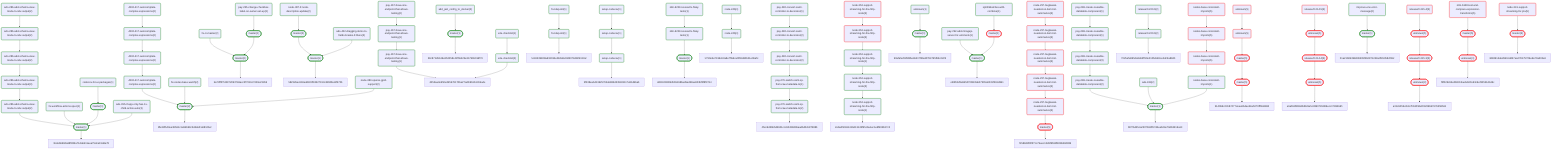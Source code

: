 flowchart TD
 3aae4a571a551b208d19c4858311d42dd62e8728("release/0.214.5(5)")
 style 3aae4a571a551b208d19c4858311d42dd62e8728 stroke:red,stroke-width:2px
 3aae4a571a551b208d19c4858311d42dd62e8728 --> b94af0384243d634683212d5199316067956f628
 9ad847df8b89e802fb73d877a7897767c63adb39("ADO-417-autocomplete-complex-expressions(2)")
 style 9ad847df8b89e802fb73d877a7897767c63adb39 stroke:green,stroke-width:2px
 9ad847df8b89e802fb73d877a7897767c63adb39 --> 3c956be90ec968a299eae5fe1ab1a9bc314554a5
 3c956be90ec968a299eae5fe1ab1a9bc314554a5("ADO-417-autocomplete-complex-expressions(2)")
 style 3c956be90ec968a299eae5fe1ab1a9bc314554a5 stroke:green,stroke-width:2px
 3c956be90ec968a299eae5fe1ab1a9bc314554a5 --> eaa9515efd14cac529fb621cf7470282aa3b5e23
 4b575a0ae18052c584b5ce557603d28b868270de("ADO-417-autocomplete-complex-expressions(2)")
 style 4b575a0ae18052c584b5ce557603d28b868270de stroke:green,stroke-width:2px
 4b575a0ae18052c584b5ce557603d28b868270de --> 9ad847df8b89e802fb73d877a7897767c63adb39
 0d3da0580576175d43ac7403fa80c5e934ac7fd7("release/0.220.0(2)")
 style 0d3da0580576175d43ac7403fa80c5e934ac7fd7 stroke:green,stroke-width:2px
 0d3da0580576175d43ac7403fa80c5e934ac7fd7 --> 19cf5af4d92acfc8df703ab20eb478c74ff722a8
 aa64680c64a52b3ab967d2fee6d5bccecf6e242f("fix-ci-master(2)")
 style aa64680c64a52b3ab967d2fee6d5bccecf6e242f stroke:green,stroke-width:2px
 aa64680c64a52b3ab967d2fee6d5bccecf6e242f --> 6c74d41f23448f6843076aac1b05ed5da9458b89
 eaa9515efd14cac529fb621cf7470282aa3b5e23("ADO-417-autocomplete-complex-expressions(2)")
 style eaa9515efd14cac529fb621cf7470282aa3b5e23 stroke:green,stroke-width:2px
 eaa9515efd14cac529fb621cf7470282aa3b5e23 --> d1e3c192ba9e2dfd852e570e88f6135d42d2ed45
 3366230989eca270b911f1e12a82c298064238ac("node-387-if-node-description-update(2)")
 style 3366230989eca270b911f1e12a82c298064238ac stroke:green,stroke-width:2px
 3366230989eca270b911f1e12a82c298064238ac --> 11bf260bf164c6c9dffe71b875fde139c93f905d
 39d3a44c7c0265781cc4cceab004d93a07f848fa("release/0.215.4(5)")
 style 39d3a44c7c0265781cc4cceab004d93a07f848fa stroke:red,stroke-width:2px
 39d3a44c7c0265781cc4cceab004d93a07f848fa --> 6d2c50dfed0aeffa2afdb09f5aac80c0e25a6a06
 40edd2affae6d7c1d43aa9a46ebb3594dddd54b6("fix-nodes-base-watch(2)")
 style 40edd2affae6d7c1d43aa9a46ebb3594dddd54b6 stroke:green,stroke-width:2px
 40edd2affae6d7c1d43aa9a46ebb3594dddd54b6 --> d1e3c192ba9e2dfd852e570e88f6135d42d2ed45
 bb8b61239a9977188f2a44c412da71925a89252a("node-383-openai-gpt4-support(2)")
 style bb8b61239a9977188f2a44c412da71925a89252a stroke:green,stroke-width:2px
 bb8b61239a9977188f2a44c412da71925a89252a --> d1e3c192ba9e2dfd852e570e88f6135d42d2ed45
 af90891881bccf65da8ad97fec3e5a1c0d74453a("ado-286-add-schema-view-mode-to-ndv-output(2)")
 style af90891881bccf65da8ad97fec3e5a1c0d74453a stroke:green,stroke-width:2px
 af90891881bccf65da8ad97fec3e5a1c0d74453a --> 04b2f10c9777d05e8e444ccf885b56f04cd0c6e4
 04b2f10c9777d05e8e444ccf885b56f04cd0c6e4("ado-286-add-schema-view-mode-to-ndv-output(2)")
 style 04b2f10c9777d05e8e444ccf885b56f04cd0c6e4 stroke:green,stroke-width:2px
 04b2f10c9777d05e8e444ccf885b56f04cd0c6e4 --> 475c0bb55e6828a172dadad8ad2e880322093183
 7beeca5feb623d20e1d59e1c966c805f466bce12("ado-286-add-schema-view-mode-to-ndv-output(2)")
 style 7beeca5feb623d20e1d59e1c966c805f466bce12 stroke:green,stroke-width:2px
 7beeca5feb623d20e1d59e1c966c805f466bce12 --> ef07528cc21f06ee52f93bafb34ac54a244609f9
 f93a19c25871b75af32492938175ec7be6587e2d("add_jest_config_to_docker(2)")
 style f93a19c25871b75af32492938175ec7be6587e2d stroke:green,stroke-width:2px
 f93a19c25871b75af32492938175ec7be6587e2d --> de1db927cbdc5fc8ef7d697cccbd8603f66391ea
 222f9087f2ad2d546c4819961df760d99b9f6e53("ado-286-add-schema-view-mode-to-ndv-output(2)")
 style 222f9087f2ad2d546c4819961df760d99b9f6e53 stroke:green,stroke-width:2px
 222f9087f2ad2d546c4819961df760d99b9f6e53 --> af90891881bccf65da8ad97fec3e5a1c0d74453a
 475c0bb55e6828a172dadad8ad2e880322093183("ado-286-add-schema-view-mode-to-ndv-output(3)")
 style 475c0bb55e6828a172dadad8ad2e880322093183 stroke:green,stroke-width:2px
 475c0bb55e6828a172dadad8ad2e880322093183 --> 7beeca5feb623d20e1d59e1c966c805f466bce12
 11bf260bf164c6c9dffe71b875fde139c93f905d(["master(2)"])
 style 11bf260bf164c6c9dffe71b875fde139c93f905d stroke:green,stroke-width:2px
 11bf260bf164c6c9dffe71b875fde139c93f905d --> 541850f95f1c42fc16d9aeee3a3fef68a4b77082
 6c74d41f23448f6843076aac1b05ed5da9458b89(["master(2)"])
 style 6c74d41f23448f6843076aac1b05ed5da9458b89 stroke:green,stroke-width:2px
 6c74d41f23448f6843076aac1b05ed5da9458b89 --> ba73fff27d2972093746acc3f7016c7420e23459
 541850f95f1c42fc16d9aeee3a3fef68a4b77082(["master(1)"])
 style 541850f95f1c42fc16d9aeee3a3fef68a4b77082 stroke:green,stroke-width:2px
 541850f95f1c42fc16d9aeee3a3fef68a4b77082 --> 58232bec618edd403f18527913c489bfa11f570b
 de496f111bd3c5837496fafa9575da6d9a934e92("codecov-for-ui-packages(1)")
 style de496f111bd3c5837496fafa9575da6d9a934e92 stroke:green,stroke-width:2px
 de496f111bd3c5837496fafa9575da6d9a934e92 --> a96861b87faf3a66413b34b176e389e5f8ca6f90
 61c298413627c01057fd7df2538b9699930d5bd3("pay-167-have-one-endpoint-that-allows-testing(1)")
 style 61c298413627c01057fd7df2538b9699930d5bd3 stroke:green,stroke-width:2px
 61c298413627c01057fd7df2538b9699930d5bd3 --> 306a519f3ae7c4e62e47ee0965d083218827b437
 d84585dddcec4734638b1383d6619e41872adbe0("fix-workflow-actions-spec(1)")
 style d84585dddcec4734638b1383d6619e41872adbe0 stroke:green,stroke-width:2px
 d84585dddcec4734638b1383d6619e41872adbe0 --> ef07528cc21f06ee52f93bafb34ac54a244609f9
 306a519f3ae7c4e62e47ee0965d083218827b437("pay-167-have-one-endpoint-that-allows-testing(1)")
 style 306a519f3ae7c4e62e47ee0965d083218827b437 stroke:green,stroke-width:2px
 306a519f3ae7c4e62e47ee0965d083218827b437 --> d253aa3e950e2b5976170be27adfcdb1b131ba4e
 de1db927cbdc5fc8ef7d697cccbd8603f66391ea(["master(1)"])
 style de1db927cbdc5fc8ef7d697cccbd8603f66391ea stroke:green,stroke-width:2px
 de1db927cbdc5fc8ef7d697cccbd8603f66391ea --> 39c871d5146e352258c41f5b425e317bb501df76
 b4e60c3b47e5a5e86c55ff737ae9a63e2c8836fc(["master(1)"])
 style b4e60c3b47e5a5e86c55ff737ae9a63e2c8836fc stroke:green,stroke-width:2px
 b4e60c3b47e5a5e86c55ff737ae9a63e2c8836fc --> 6c74d41f23448f6843076aac1b05ed5da9458b89
 4c49e91446570fcfd74c3a329e87740aa25a4777("unknown(5)")
 style 4c49e91446570fcfd74c3a329e87740aa25a4777 stroke:red,stroke-width:2px
 4c49e91446570fcfd74c3a329e87740aa25a4777 --> 674086b34082cf11de1dd46d08604cde2c1b893e
 674086b34082cf11de1dd46d08604cde2c1b893e("unknown(5)")
 style 674086b34082cf11de1dd46d08604cde2c1b893e stroke:red,stroke-width:2px
 674086b34082cf11de1dd46d08604cde2c1b893e --> 3c256dc3f6c256b91bd1e9f097db687702aaf15c
 6b19ebd828dd74da83a4b6e00e707829efd5ccb2("pay-167-have-one-endpoint-that-allows-testing(2)")
 style 6b19ebd828dd74da83a4b6e00e707829efd5ccb2 stroke:green,stroke-width:2px
 6b19ebd828dd74da83a4b6e00e707829efd5ccb2 --> 61c298413627c01057fd7df2538b9699930d5bd3
 d1e3c192ba9e2dfd852e570e88f6135d42d2ed45(["master(2)"])
 style d1e3c192ba9e2dfd852e570e88f6135d42d2ed45 stroke:green,stroke-width:2px
 d1e3c192ba9e2dfd852e570e88f6135d42d2ed45 --> 8fe34f543ee36561c1ebbb99c3d4defca9812bef
 44e027bb0ae7bb393b967aafad1e8621bd9d009b("unknown(1)")
 style 44e027bb0ae7bb393b967aafad1e8621bd9d009b stroke:green,stroke-width:2px
 44e027bb0ae7bb393b967aafad1e8621bd9d009b --> c6ba0bd8de5f3cf2c73e042002d7b233cb567aa6
 068de92a879b8c08ee47d7f60172786eeb8067f2("fix-ldap-init(1)")
 style 068de92a879b8c08ee47d7f60172786eeb8067f2 stroke:green,stroke-width:2px
 068de92a879b8c08ee47d7f60172786eeb8067f2 --> 6ec4ada932cf98f04e2561ec7d8ce2e21598b7de
 6ec4ada932cf98f04e2561ec7d8ce2e21598b7de("fix-ldap-init(1)")
 style 6ec4ada932cf98f04e2561ec7d8ce2e21598b7de stroke:green,stroke-width:2px
 6ec4ada932cf98f04e2561ec7d8ce2e21598b7de --> 5c4343b828ad18034e284afa23d5074d82b133af
 6ef5fe0880e801ea07526a2231c63cba439f9fb2("n8n-6229-review-fix-flaky-tests(1)")
 style 6ef5fe0880e801ea07526a2231c63cba439f9fb2 stroke:green,stroke-width:2px
 6ef5fe0880e801ea07526a2231c63cba439f9fb2 --> 8a21fefbc67598452872e6944313d5e3fa6567c1
 bd0bdb8a58570aa0e7978a226d42c37d45718cdc("e2e-checklist(1)")
 style bd0bdb8a58570aa0e7978a226d42c37d45718cdc stroke:green,stroke-width:2px
 bd0bdb8a58570aa0e7978a226d42c37d45718cdc --> 84b3760011b868ce247274ad8cf2ef5d88a01a5d
 ef07528cc21f06ee52f93bafb34ac54a244609f9(["master(1)"])
 style ef07528cc21f06ee52f93bafb34ac54a244609f9 stroke:green,stroke-width:2px
 ef07528cc21f06ee52f93bafb34ac54a244609f9 --> 1bdeb6684a68f985a71ddeb11eea75dce19dde78
 a96861b87faf3a66413b34b176e389e5f8ca6f90(["master(1)"])
 style a96861b87faf3a66413b34b176e389e5f8ca6f90 stroke:green,stroke-width:2px
 a96861b87faf3a66413b34b176e389e5f8ca6f90 --> ef07528cc21f06ee52f93bafb34ac54a244609f9
 1e633202335c348a112872da3b8f0bb4d4f62fef("node-246(1)")
 style 1e633202335c348a112872da3b8f0bb4d4f62fef stroke:green,stroke-width:2px
 1e633202335c348a112872da3b8f0bb4d4f62fef --> 5790e5e7196dc3a8e7ffe6ca0f06d60b21e06afd
 0638d5a4c67e65d96767f2796487cd8223e62114("setup-codecov(1)")
 style 0638d5a4c67e65d96767f2796487cd8223e62114 stroke:green,stroke-width:2px
 0638d5a4c67e65d96767f2796487cd8223e62114 --> 5f238ea6413d25704a5865d339401117e81dbbab
 b457c17faf6fa77e10c9828367e07d9a0924630d("splitInBatches-with-combine(1)")
 style b457c17faf6fa77e10c9828367e07d9a0924630d stroke:green,stroke-width:2px
 b457c17faf6fa77e10c9828367e07d9a0924630d --> 493f7a1c92d77d3c75fc311892e53f43e1fb367f
 58006f1a0cd4cc3f4ddf644c77d79a8f22128caa("setup-codecov(1)")
 style 58006f1a0cd4cc3f4ddf644c77d79a8f22128caa stroke:green,stroke-width:2px
 58006f1a0cd4cc3f4ddf644c77d79a8f22128caa --> f53039411507a47b5c5f939cc31320a06d71bda0
 8a21fefbc67598452872e6944313d5e3fa6567c1(["master(1)"])
 style 8a21fefbc67598452872e6944313d5e3fa6567c1 stroke:green,stroke-width:2px
 8a21fefbc67598452872e6944313d5e3fa6567c1 --> dd93c0890b2b651686ad5ed59ae903bf2f8f9714
 04272502c51a42248f24d18d5ee95a3b0e6ca757("pay-292-add-miragejs-server-for-unit-tests(1)")
 style 04272502c51a42248f24d18d5ee95a3b0e6ca757 stroke:green,stroke-width:2px
 04272502c51a42248f24d18d5ee95a3b0e6ca757 --> 71c349b071c2f66759f7f250a3c849710f8cad7e
 f53039411507a47b5c5f939cc31320a06d71bda0("setup-codecov(1)")
 style f53039411507a47b5c5f939cc31320a06d71bda0 stroke:green,stroke-width:2px
 f53039411507a47b5c5f939cc31320a06d71bda0 --> 0638d5a4c67e65d96767f2796487cd8223e62114
 3a32b02f4286f752d300530fbe36cd348f871c65("n8n-6229-review-fix-flaky-tests(1)")
 style 3a32b02f4286f752d300530fbe36cd348f871c65 stroke:green,stroke-width:2px
 3a32b02f4286f752d300530fbe36cd348f871c65 --> 6ef5fe0880e801ea07526a2231c63cba439f9fb2
 7e753ab9f801497f9348910edcebe3071a656b7b("node-246(1)")
 style 7e753ab9f801497f9348910edcebe3071a656b7b stroke:green,stroke-width:2px
 7e753ab9f801497f9348910edcebe3071a656b7b --> 1e633202335c348a112872da3b8f0bb4d4f62fef
 c6ba0bd8de5f3cf2c73e042002d7b233cb567aa6(["master(1)"])
 style c6ba0bd8de5f3cf2c73e042002d7b233cb567aa6 stroke:green,stroke-width:2px
 c6ba0bd8de5f3cf2c73e042002d7b233cb567aa6 --> 90afa5e55f96fbe46417f4be8f764795fb5c2225
 6d737c4b5500eb1a8f6ddeb41100f660fe9a3198("pay-286-create-reusable-datatable-component(1)")
 style 6d737c4b5500eb1a8f6ddeb41100f660fe9a3198 stroke:green,stroke-width:2px
 6d737c4b5500eb1a8f6ddeb41100f660fe9a3198 --> b42a2749a020cc154e64ffce5fe0f2d5fbdf020d
 b42a2749a020cc154e64ffce5fe0f2d5fbdf020d("pay-286-create-reusable-datatable-component(3)")
 style b42a2749a020cc154e64ffce5fe0f2d5fbdf020d stroke:green,stroke-width:2px
 b42a2749a020cc154e64ffce5fe0f2d5fbdf020d --> 120305221100b5a9c1ccd499de21dd370aaed3d6
 73bedb4550aa62a406982e46a7a2ef206a2d4efe("pay-282-convert-saml-controller-to-decorator(2)")
 style 73bedb4550aa62a406982e46a7a2ef206a2d4efe stroke:green,stroke-width:2px
 73bedb4550aa62a406982e46a7a2ef206a2d4efe --> 3bf41bd7ee4fda55cf26964cf43d6f5ee95776ad
 652d234bbb3e196b21a10065e4e5f06fceec71da("pay-282-convert-saml-controller-to-decorator(2)")
 style 652d234bbb3e196b21a10065e4e5f06fceec71da stroke:green,stroke-width:2px
 652d234bbb3e196b21a10065e4e5f06fceec71da --> 73bedb4550aa62a406982e46a7a2ef206a2d4efe
 493f7a1c92d77d3c75fc311892e53f43e1fb367f(["master(1)"])
 style 493f7a1c92d77d3c75fc311892e53f43e1fb367f stroke:red,stroke-width:2px
 493f7a1c92d77d3c75fc311892e53f43e1fb367f --> 71c349b071c2f66759f7f250a3c849710f8cad7e
 dc60b514fc5129bfe63becddd1445b1272c574fc("pay-279-switch-saml-sp-from-raw-metadata-to(2)")
 style dc60b514fc5129bfe63becddd1445b1272c574fc stroke:green,stroke-width:2px
 dc60b514fc5129bfe63becddd1445b1272c574fc --> 45ccdd3bb5d5601ccc60438d96aadb40cb87588b
 120305221100b5a9c1ccd499de21dd370aaed3d6("pay-286-create-reusable-datatable-component(2)")
 style 120305221100b5a9c1ccd499de21dd370aaed3d6 stroke:green,stroke-width:2px
 120305221100b5a9c1ccd499de21dd370aaed3d6 --> 6500e985ee026274c537fc9e02c68857c9bb2c1a
 71ed79978c818839fc943d1542966694c86fcfd3("pay-282-convert-saml-controller-to-decorator(1)")
 style 71ed79978c818839fc943d1542966694c86fcfd3 stroke:green,stroke-width:2px
 71ed79978c818839fc943d1542966694c86fcfd3 --> 652d234bbb3e196b21a10065e4e5f06fceec71da
 75ae68df86f73e881e53c2bc562f9e2da370ebb7("pay-286-create-reusable-datatable-component(1)")
 style 75ae68df86f73e881e53c2bc562f9e2da370ebb7 stroke:green,stroke-width:2px
 75ae68df86f73e881e53c2bc562f9e2da370ebb7 --> 6d737c4b5500eb1a8f6ddeb41100f660fe9a3198
 3bf41bd7ee4fda55cf26964cf43d6f5ee95776ad("pay-279-switch-saml-sp-from-raw-metadata-to(1)")
 style 3bf41bd7ee4fda55cf26964cf43d6f5ee95776ad stroke:green,stroke-width:2px
 3bf41bd7ee4fda55cf26964cf43d6f5ee95776ad --> dc60b514fc5129bfe63becddd1445b1272c574fc
 71c349b071c2f66759f7f250a3c849710f8cad7e(["master(1)"])
 style 71c349b071c2f66759f7f250a3c849710f8cad7e stroke:green,stroke-width:2px
 71c349b071c2f66759f7f250a3c849710f8cad7e --> e56fbfef3ebb50706f24ab07505a0031f361d9b1
 6d2c50dfed0aeffa2afdb09f5aac80c0e25a6a06(["unknown(5)"])
 style 6d2c50dfed0aeffa2afdb09f5aac80c0e25a6a06 stroke:red,stroke-width:2px
 6d2c50dfed0aeffa2afdb09f5aac80c0e25a6a06 --> 65a9bd0385873b9e25d25b22806119b387e984d7
 19cf5af4d92acfc8df703ab20eb478c74ff722a8("release/0.220.0(2)")
 style 19cf5af4d92acfc8df703ab20eb478c74ff722a8 stroke:green,stroke-width:2px
 19cf5af4d92acfc8df703ab20eb478c74ff722a8 --> 7025efe8654a8a55ff10e2105ddc6ce2dc5a89d6
 12d92e9c176b82434b465a9d588ef0acf8fbc629("pay-255-change-checkbox-label-on-owner-set-up(3)")
 style 12d92e9c176b82434b465a9d588ef0acf8fbc629 stroke:green,stroke-width:2px
 12d92e9c176b82434b465a9d588ef0acf8fbc629 --> b4e60c3b47e5a5e86c55ff737ae9a63e2c8836fc
 4202e8ade596547ee83dc4540d75dba81e8fe5b4("ado-422-dragging-items-to-fields-breaks-if-there(3)")
 style 4202e8ade596547ee83dc4540d75dba81e8fe5b4 stroke:green,stroke-width:2px
 4202e8ade596547ee83dc4540d75dba81e8fe5b4 --> 541850f95f1c42fc16d9aeee3a3fef68a4b77082
 b34074938e1e59aa27a973ef05a2835fcb9f309e("ado-395-if-app-only-has-1x-child-action-auto(3)")
 style b34074938e1e59aa27a973ef05a2835fcb9f309e stroke:green,stroke-width:2px
 b34074938e1e59aa27a973ef05a2835fcb9f309e --> ef07528cc21f06ee52f93bafb34ac54a244609f9
 84b3760011b868ce247274ad8cf2ef5d88a01a5d("e2e-checklist(2)")
 style 84b3760011b868ce247274ad8cf2ef5d88a01a5d stroke:green,stroke-width:2px
 84b3760011b868ce247274ad8cf2ef5d88a01a5d --> d253aa3e950e2b5976170be27adfcdb1b131ba4e
 b94af0384243d634683212d5199316067956f628(["unknown(5)"])
 style b94af0384243d634683212d5199316067956f628 stroke:red,stroke-width:2px
 b94af0384243d634683212d5199316067956f628 --> af6f9acd3342e1950a4e75824db45bfce4c915fa
 149385f61a76319937f4cc697c069fd5b1cecd7d("ado-434(2)")
 style 149385f61a76319937f4cc697c069fd5b1cecd7d stroke:green,stroke-width:2px
 149385f61a76319937f4cc697c069fd5b1cecd7d --> 6500e985ee026274c537fc9e02c68857c9bb2c1a
 03933f53bf20214159b3ad9c9a6ff533cdfeaeef("improve-env-error-message(2)")
 style 03933f53bf20214159b3ad9c9a6ff533cdfeaeef stroke:green,stroke-width:2px
 03933f53bf20214159b3ad9c9a6ff533cdfeaeef --> 5eb0d524591ef699ebd2631b042982170b5055a8
 ef0e4c67fa88b5c1e71d1fc59b734b3dcc2817b1("nodes-base-consistent-imports(5)")
 style ef0e4c67fa88b5c1e71d1fc59b734b3dcc2817b1 stroke:red,stroke-width:2px
 ef0e4c67fa88b5c1e71d1fc59b734b3dcc2817b1 --> 49c83324ce1a188acab7c3bfa809f4cbab9d6b0a
 49c83324ce1a188acab7c3bfa809f4cbab9d6b0a("nodes-base-consistent-imports(5)")
 style 49c83324ce1a188acab7c3bfa809f4cbab9d6b0a stroke:red,stroke-width:2px
 49c83324ce1a188acab7c3bfa809f4cbab9d6b0a --> 304d069369343ead020b569e432d025f27734597
 304d069369343ead020b569e432d025f27734597("nodes-base-consistent-imports(5)")
 style 304d069369343ead020b569e432d025f27734597 stroke:red,stroke-width:2px
 304d069369343ead020b569e432d025f27734597 --> 4fce0af037a63a981a57ad5b8691b8376a46a831
 4fce0af037a63a981a57ad5b8691b8376a46a831("nodes-base-consistent-imports(1)")
 style 4fce0af037a63a981a57ad5b8691b8376a46a831 stroke:green,stroke-width:2px
 4fce0af037a63a981a57ad5b8691b8376a46a831 --> 6500e985ee026274c537fc9e02c68857c9bb2c1a
 626d2506431fa4ff6c71127bfbc1007ba8a2b215("node-352-support-streaming-for-the-http-node(5)")
 style 626d2506431fa4ff6c71127bfbc1007ba8a2b215 stroke:red,stroke-width:2px
 626d2506431fa4ff6c71127bfbc1007ba8a2b215 --> 5d16e15a556d3f1d77b7aef7550997e4e8d1f824
 5d16e15a556d3f1d77b7aef7550997e4e8d1f824("node-352-support-streaming-for-the-http-node(1)")
 style 5d16e15a556d3f1d77b7aef7550997e4e8d1f824 stroke:green,stroke-width:2px
 5d16e15a556d3f1d77b7aef7550997e4e8d1f824 --> c3189c0b249f0a77449149f41f501d5493a62ae9
 eea2c8c1867d369860dfa495f31a68004a329134("node-352-support-streaming-for-the-http-node(1)")
 style eea2c8c1867d369860dfa495f31a68004a329134 stroke:green,stroke-width:2px
 eea2c8c1867d369860dfa495f31a68004a329134 --> 2eba05046141bd13145f95c6a1ec1e6fb95b37c2
 c3189c0b249f0a77449149f41f501d5493a62ae9("node-352-support-streaming-for-the-http-node(3)")
 style c3189c0b249f0a77449149f41f501d5493a62ae9 stroke:green,stroke-width:2px
 c3189c0b249f0a77449149f41f501d5493a62ae9 --> eea2c8c1867d369860dfa495f31a68004a329134
 cece27a256abd4d16804c11694acaecedfe7944d("n8n-6148-test-and-compare-expression-transforms(5)")
 style cece27a256abd4d16804c11694acaecedfe7944d stroke:red,stroke-width:2px
 cece27a256abd4d16804c11694acaecedfe7944d --> fcac1ddd9f12fdf39b2ad536b8854a40fafc3f99
 69238c682b2ec40a527ed89e07144f978ad10793("node-341-support-streaming-for-jira(5)")
 style 69238c682b2ec40a527ed89e07144f978ad10793 stroke:red,stroke-width:2px
 69238c682b2ec40a527ed89e07144f978ad10793 --> e3ef9f7c7b2e658704aba9c9d82b9e2fdec1b0ec
 b5faa6da06009bdf90e6e0c992a403f24e6d8c2e("node-297-bugtweak-needed-on-item-list-summarize(5)")
 style b5faa6da06009bdf90e6e0c992a403f24e6d8c2e stroke:red,stroke-width:2px
 b5faa6da06009bdf90e6e0c992a403f24e6d8c2e --> 547304f2b4b5aa1f73e7ad985a2e5abeaa9d8678
 ab893c7f5e72c30320039b1c50cc92ad38777a2a("node-352-support-streaming-for-the-http-node(5)")
 style ab893c7f5e72c30320039b1c50cc92ad38777a2a stroke:red,stroke-width:2px
 ab893c7f5e72c30320039b1c50cc92ad38777a2a --> 626d2506431fa4ff6c71127bfbc1007ba8a2b215
 547304f2b4b5aa1f73e7ad985a2e5abeaa9d8678("node-297-bugtweak-needed-on-item-list-summarize(5)")
 style 547304f2b4b5aa1f73e7ad985a2e5abeaa9d8678 stroke:red,stroke-width:2px
 547304f2b4b5aa1f73e7ad985a2e5abeaa9d8678 --> 35a7856de5dac7592184bb2c37a105a6d8d6a8b6
 6500e985ee026274c537fc9e02c68857c9bb2c1a(["master(1)"])
 style 6500e985ee026274c537fc9e02c68857c9bb2c1a stroke:green,stroke-width:2px
 6500e985ee026274c537fc9e02c68857c9bb2c1a --> 6f27b445ca2307b94ffc7d4eeb24e76d63516a19
 3c256dc3f6c256b91bd1e9f097db687702aaf15c(["master(5)"])
 style 3c256dc3f6c256b91bd1e9f097db687702aaf15c stroke:red,stroke-width:2px
 3c256dc3f6c256b91bd1e9f097db687702aaf15c --> 5b2741e258cc5b2823438783ce89746e89827cf0
 5eb0d524591ef699ebd2631b042982170b5055a8(["master(1)"])
 style 5eb0d524591ef699ebd2631b042982170b5055a8 stroke:green,stroke-width:2px
 5eb0d524591ef699ebd2631b042982170b5055a8 --> 01a2160b3b8d36509f4b2871249a3f45358cf692
 af6f9acd3342e1950a4e75824db45bfce4c915fa(["release/0.214.4(5)"])
 style af6f9acd3342e1950a4e75824db45bfce4c915fa stroke:red,stroke-width:2px
 af6f9acd3342e1950a4e75824db45bfce4c915fa --> 8956673ab2917e86722b8a06aa2773f5b56b0c11
 42cfe817cee680b398e4a4cb513e21a5ccf0b300("node-297-bugtweak-needed-on-item-list-summarize(5)")
 style 42cfe817cee680b398e4a4cb513e21a5ccf0b300 stroke:red,stroke-width:2px
 42cfe817cee680b398e4a4cb513e21a5ccf0b300 --> b5faa6da06009bdf90e6e0c992a403f24e6d8c2e
 80f694f238ab26e2b12aee6bdb397f6e9ac76e20("node-297-bugtweak-needed-on-item-list-summarize(5)")
 style 80f694f238ab26e2b12aee6bdb397f6e9ac76e20 stroke:red,stroke-width:2px
 80f694f238ab26e2b12aee6bdb397f6e9ac76e20 --> 42cfe817cee680b398e4a4cb513e21a5ccf0b300
 824461595750e957f8feedb15b4c6c4399823f76("node-297-bugtweak-needed-on-item-list-summarize(5)")
 style 824461595750e957f8feedb15b4c6c4399823f76 stroke:red,stroke-width:2px
 824461595750e957f8feedb15b4c6c4399823f76 --> 80f694f238ab26e2b12aee6bdb397f6e9ac76e20
 65a9bd0385873b9e25d25b22806119b387e984d7(["release/0.215.3(5)"])
 style 65a9bd0385873b9e25d25b22806119b387e984d7 stroke:red,stroke-width:2px
 65a9bd0385873b9e25d25b22806119b387e984d7 --> f92d64b23265ee73099c9d243f0735192a482a50
 fcac1ddd9f12fdf39b2ad536b8854a40fafc3f99(["master(5)"])
 style fcac1ddd9f12fdf39b2ad536b8854a40fafc3f99 stroke:red,stroke-width:2px
 fcac1ddd9f12fdf39b2ad536b8854a40fafc3f99 --> 12ae0951544bcc2a994a93237669749380abc1e5
 5b2741e258cc5b2823438783ce89746e89827cf0(["master(5)"])
 style 5b2741e258cc5b2823438783ce89746e89827cf0 stroke:red,stroke-width:2px
 5b2741e258cc5b2823438783ce89746e89827cf0 --> 5140b6c23187477a1ee6b4ee54a5370ff5fe8862
 8956673ab2917e86722b8a06aa2773f5b56b0c11(["unknown(5)"])
 style 8956673ab2917e86722b8a06aa2773f5b56b0c11 stroke:red,stroke-width:2px
 8956673ab2917e86722b8a06aa2773f5b56b0c11 --> e6a554f884d0d8d1e5c3890745986ecc179846d5
 e3ef9f7c7b2e658704aba9c9d82b9e2fdec1b0ec(["master(5)"])
 style e3ef9f7c7b2e658704aba9c9d82b9e2fdec1b0ec stroke:red,stroke-width:2px
 e3ef9f7c7b2e658704aba9c9d82b9e2fdec1b0ec --> 3d82614de2bb9cdd57ea278175709e6a70a302e6
 35a7856de5dac7592184bb2c37a105a6d8d6a8b6(["master(5)"])
 style 35a7856de5dac7592184bb2c37a105a6d8d6a8b6 stroke:red,stroke-width:2px
 35a7856de5dac7592184bb2c37a105a6d8d6a8b6 --> f1589d4f0f9f7cc7beec12d9f6598f8286484989
 f92d64b23265ee73099c9d243f0735192a482a50(["unknown(3)"])
 style f92d64b23265ee73099c9d243f0735192a482a50 stroke:red,stroke-width:2px
 f92d64b23265ee73099c9d243f0735192a482a50 --> a31cb05fecb3c7fcb8f3def33206bb7676358561
 12ae0951544bcc2a994a93237669749380abc1e5(["unknown(1)"])
 style 12ae0951544bcc2a994a93237669749380abc1e5 stroke:red,stroke-width:2px
 12ae0951544bcc2a994a93237669749380abc1e5 --> f3f026cb5e068313ae6d2cfe63cdef32551d1d6c